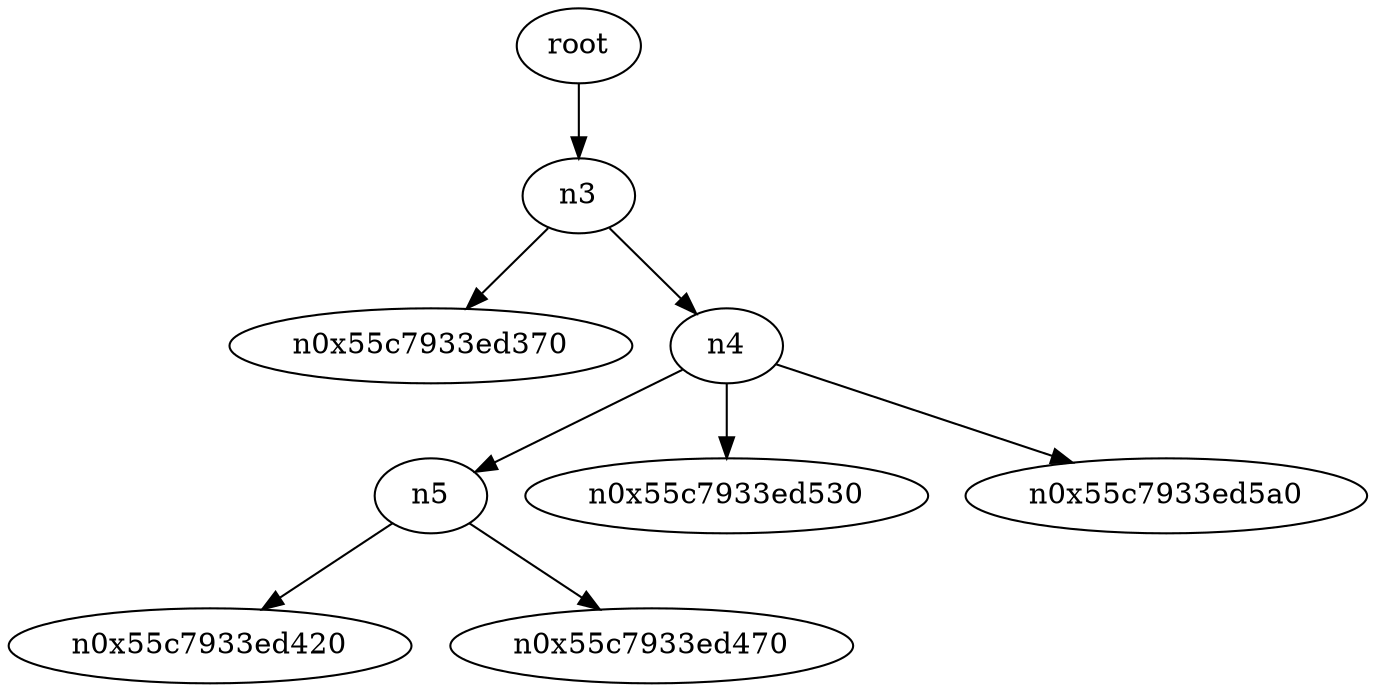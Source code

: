 digraph G {
n2 [label="root"];
n2 -> n3;
n3 -> n0x55c7933ed370;
n3 -> n4;
n4 -> n5;
n4 -> n0x55c7933ed530;
n4 -> n0x55c7933ed5a0;
n5 -> n0x55c7933ed420;
n5 -> n0x55c7933ed470;
}
